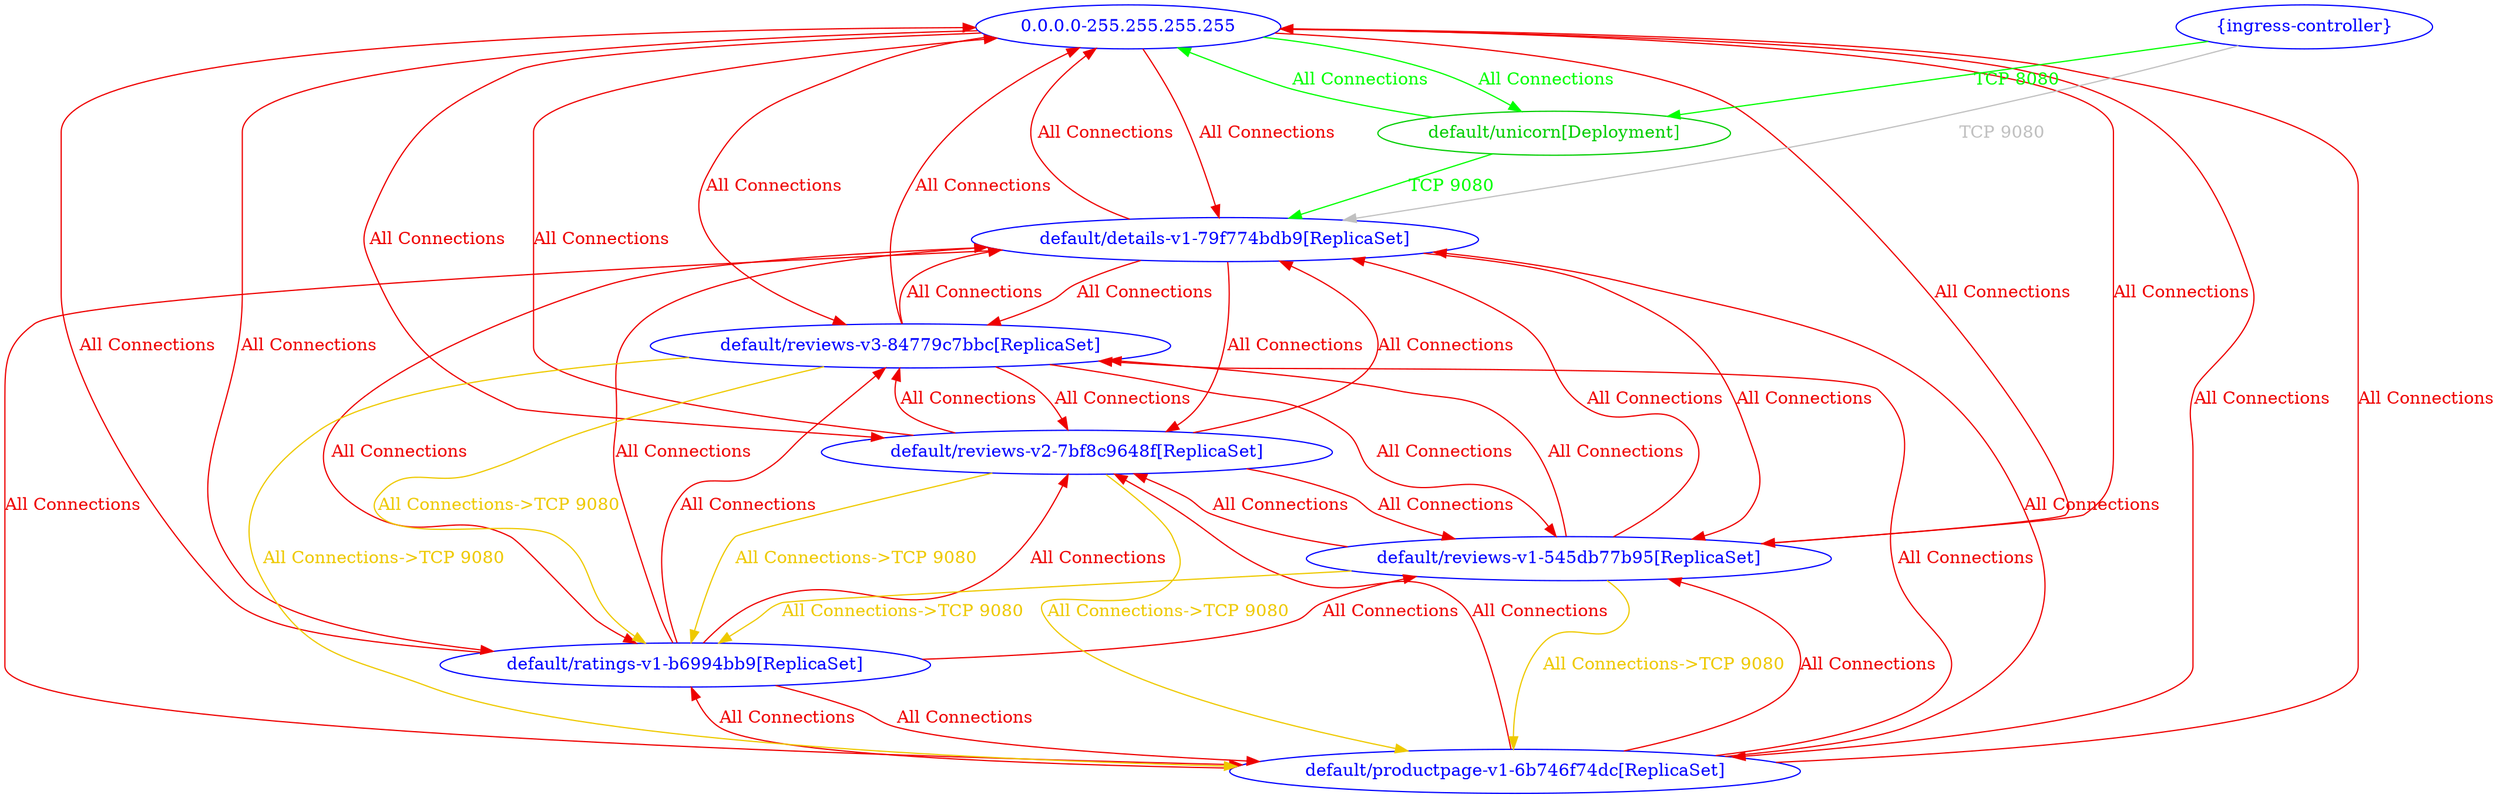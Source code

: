 digraph {
	"0.0.0.0-255.255.255.255" [label="0.0.0.0-255.255.255.255" color="blue" fontcolor="blue"]
	"default/details-v1-79f774bdb9[ReplicaSet]" [label="default/details-v1-79f774bdb9[ReplicaSet]" color="blue" fontcolor="blue"]
	"default/productpage-v1-6b746f74dc[ReplicaSet]" [label="default/productpage-v1-6b746f74dc[ReplicaSet]" color="blue" fontcolor="blue"]
	"default/ratings-v1-b6994bb9[ReplicaSet]" [label="default/ratings-v1-b6994bb9[ReplicaSet]" color="blue" fontcolor="blue"]
	"default/reviews-v1-545db77b95[ReplicaSet]" [label="default/reviews-v1-545db77b95[ReplicaSet]" color="blue" fontcolor="blue"]
	"default/reviews-v2-7bf8c9648f[ReplicaSet]" [label="default/reviews-v2-7bf8c9648f[ReplicaSet]" color="blue" fontcolor="blue"]
	"default/reviews-v3-84779c7bbc[ReplicaSet]" [label="default/reviews-v3-84779c7bbc[ReplicaSet]" color="blue" fontcolor="blue"]
	"default/unicorn[Deployment]" [label="default/unicorn[Deployment]" color="green3" fontcolor="green3"]
	"{ingress-controller}" [label="{ingress-controller}" color="blue" fontcolor="blue"]
	"0.0.0.0-255.255.255.255" -> "default/details-v1-79f774bdb9[ReplicaSet]" [label="All Connections" color="red2" fontcolor="red2"]
	"0.0.0.0-255.255.255.255" -> "default/productpage-v1-6b746f74dc[ReplicaSet]" [label="All Connections" color="red2" fontcolor="red2"]
	"0.0.0.0-255.255.255.255" -> "default/ratings-v1-b6994bb9[ReplicaSet]" [label="All Connections" color="red2" fontcolor="red2"]
	"0.0.0.0-255.255.255.255" -> "default/reviews-v1-545db77b95[ReplicaSet]" [label="All Connections" color="red2" fontcolor="red2"]
	"0.0.0.0-255.255.255.255" -> "default/reviews-v2-7bf8c9648f[ReplicaSet]" [label="All Connections" color="red2" fontcolor="red2"]
	"0.0.0.0-255.255.255.255" -> "default/reviews-v3-84779c7bbc[ReplicaSet]" [label="All Connections" color="red2" fontcolor="red2"]
	"0.0.0.0-255.255.255.255" -> "default/unicorn[Deployment]" [label="All Connections" color="green" fontcolor="green"]
	"default/details-v1-79f774bdb9[ReplicaSet]" -> "0.0.0.0-255.255.255.255" [label="All Connections" color="red2" fontcolor="red2"]
	"default/details-v1-79f774bdb9[ReplicaSet]" -> "default/productpage-v1-6b746f74dc[ReplicaSet]" [label="All Connections" color="red2" fontcolor="red2"]
	"default/details-v1-79f774bdb9[ReplicaSet]" -> "default/ratings-v1-b6994bb9[ReplicaSet]" [label="All Connections" color="red2" fontcolor="red2"]
	"default/details-v1-79f774bdb9[ReplicaSet]" -> "default/reviews-v1-545db77b95[ReplicaSet]" [label="All Connections" color="red2" fontcolor="red2"]
	"default/details-v1-79f774bdb9[ReplicaSet]" -> "default/reviews-v2-7bf8c9648f[ReplicaSet]" [label="All Connections" color="red2" fontcolor="red2"]
	"default/details-v1-79f774bdb9[ReplicaSet]" -> "default/reviews-v3-84779c7bbc[ReplicaSet]" [label="All Connections" color="red2" fontcolor="red2"]
	"default/productpage-v1-6b746f74dc[ReplicaSet]" -> "0.0.0.0-255.255.255.255" [label="All Connections" color="red2" fontcolor="red2"]
	"default/productpage-v1-6b746f74dc[ReplicaSet]" -> "default/details-v1-79f774bdb9[ReplicaSet]" [label="All Connections" color="red2" fontcolor="red2"]
	"default/productpage-v1-6b746f74dc[ReplicaSet]" -> "default/ratings-v1-b6994bb9[ReplicaSet]" [label="All Connections" color="red2" fontcolor="red2"]
	"default/productpage-v1-6b746f74dc[ReplicaSet]" -> "default/reviews-v1-545db77b95[ReplicaSet]" [label="All Connections" color="red2" fontcolor="red2"]
	"default/productpage-v1-6b746f74dc[ReplicaSet]" -> "default/reviews-v2-7bf8c9648f[ReplicaSet]" [label="All Connections" color="red2" fontcolor="red2"]
	"default/productpage-v1-6b746f74dc[ReplicaSet]" -> "default/reviews-v3-84779c7bbc[ReplicaSet]" [label="All Connections" color="red2" fontcolor="red2"]
	"default/ratings-v1-b6994bb9[ReplicaSet]" -> "0.0.0.0-255.255.255.255" [label="All Connections" color="red2" fontcolor="red2"]
	"default/ratings-v1-b6994bb9[ReplicaSet]" -> "default/details-v1-79f774bdb9[ReplicaSet]" [label="All Connections" color="red2" fontcolor="red2"]
	"default/ratings-v1-b6994bb9[ReplicaSet]" -> "default/productpage-v1-6b746f74dc[ReplicaSet]" [label="All Connections" color="red2" fontcolor="red2"]
	"default/ratings-v1-b6994bb9[ReplicaSet]" -> "default/reviews-v1-545db77b95[ReplicaSet]" [label="All Connections" color="red2" fontcolor="red2"]
	"default/ratings-v1-b6994bb9[ReplicaSet]" -> "default/reviews-v2-7bf8c9648f[ReplicaSet]" [label="All Connections" color="red2" fontcolor="red2"]
	"default/ratings-v1-b6994bb9[ReplicaSet]" -> "default/reviews-v3-84779c7bbc[ReplicaSet]" [label="All Connections" color="red2" fontcolor="red2"]
	"default/reviews-v1-545db77b95[ReplicaSet]" -> "0.0.0.0-255.255.255.255" [label="All Connections" color="red2" fontcolor="red2"]
	"default/reviews-v1-545db77b95[ReplicaSet]" -> "default/details-v1-79f774bdb9[ReplicaSet]" [label="All Connections" color="red2" fontcolor="red2"]
	"default/reviews-v1-545db77b95[ReplicaSet]" -> "default/productpage-v1-6b746f74dc[ReplicaSet]" [label="All Connections->TCP 9080" color="gold2" fontcolor="gold2"]
	"default/reviews-v1-545db77b95[ReplicaSet]" -> "default/ratings-v1-b6994bb9[ReplicaSet]" [label="All Connections->TCP 9080" color="gold2" fontcolor="gold2"]
	"default/reviews-v1-545db77b95[ReplicaSet]" -> "default/reviews-v2-7bf8c9648f[ReplicaSet]" [label="All Connections" color="red2" fontcolor="red2"]
	"default/reviews-v1-545db77b95[ReplicaSet]" -> "default/reviews-v3-84779c7bbc[ReplicaSet]" [label="All Connections" color="red2" fontcolor="red2"]
	"default/reviews-v2-7bf8c9648f[ReplicaSet]" -> "0.0.0.0-255.255.255.255" [label="All Connections" color="red2" fontcolor="red2"]
	"default/reviews-v2-7bf8c9648f[ReplicaSet]" -> "default/details-v1-79f774bdb9[ReplicaSet]" [label="All Connections" color="red2" fontcolor="red2"]
	"default/reviews-v2-7bf8c9648f[ReplicaSet]" -> "default/productpage-v1-6b746f74dc[ReplicaSet]" [label="All Connections->TCP 9080" color="gold2" fontcolor="gold2"]
	"default/reviews-v2-7bf8c9648f[ReplicaSet]" -> "default/ratings-v1-b6994bb9[ReplicaSet]" [label="All Connections->TCP 9080" color="gold2" fontcolor="gold2"]
	"default/reviews-v2-7bf8c9648f[ReplicaSet]" -> "default/reviews-v1-545db77b95[ReplicaSet]" [label="All Connections" color="red2" fontcolor="red2"]
	"default/reviews-v2-7bf8c9648f[ReplicaSet]" -> "default/reviews-v3-84779c7bbc[ReplicaSet]" [label="All Connections" color="red2" fontcolor="red2"]
	"default/reviews-v3-84779c7bbc[ReplicaSet]" -> "0.0.0.0-255.255.255.255" [label="All Connections" color="red2" fontcolor="red2"]
	"default/reviews-v3-84779c7bbc[ReplicaSet]" -> "default/details-v1-79f774bdb9[ReplicaSet]" [label="All Connections" color="red2" fontcolor="red2"]
	"default/reviews-v3-84779c7bbc[ReplicaSet]" -> "default/productpage-v1-6b746f74dc[ReplicaSet]" [label="All Connections->TCP 9080" color="gold2" fontcolor="gold2"]
	"default/reviews-v3-84779c7bbc[ReplicaSet]" -> "default/ratings-v1-b6994bb9[ReplicaSet]" [label="All Connections->TCP 9080" color="gold2" fontcolor="gold2"]
	"default/reviews-v3-84779c7bbc[ReplicaSet]" -> "default/reviews-v1-545db77b95[ReplicaSet]" [label="All Connections" color="red2" fontcolor="red2"]
	"default/reviews-v3-84779c7bbc[ReplicaSet]" -> "default/reviews-v2-7bf8c9648f[ReplicaSet]" [label="All Connections" color="red2" fontcolor="red2"]
	"default/unicorn[Deployment]" -> "0.0.0.0-255.255.255.255" [label="All Connections" color="green" fontcolor="green"]
	"default/unicorn[Deployment]" -> "default/details-v1-79f774bdb9[ReplicaSet]" [label="TCP 9080" color="green" fontcolor="green"]
	"{ingress-controller}" -> "default/details-v1-79f774bdb9[ReplicaSet]" [label="TCP 9080" color="grey" fontcolor="grey"]
	"{ingress-controller}" -> "default/unicorn[Deployment]" [label="TCP 8080" color="green" fontcolor="green"]
}